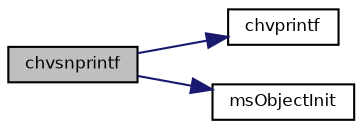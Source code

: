digraph "chvsnprintf"
{
  bgcolor="transparent";
  edge [fontname="Helvetica",fontsize="8",labelfontname="Helvetica",labelfontsize="8"];
  node [fontname="Helvetica",fontsize="8",shape=record];
  rankdir="LR";
  Node7 [label="chvsnprintf",height=0.2,width=0.4,color="black", fillcolor="grey75", style="filled", fontcolor="black"];
  Node7 -> Node8 [color="midnightblue",fontsize="8",style="solid",fontname="Helvetica"];
  Node8 [label="chvprintf",height=0.2,width=0.4,color="black",URL="$group___h_a_l___c_h_p_r_i_n_t_f.html#ga91985b136a3f66e9110034cecae60242",tooltip="System formatted output function. "];
  Node7 -> Node9 [color="midnightblue",fontsize="8",style="solid",fontname="Helvetica"];
  Node9 [label="msObjectInit",height=0.2,width=0.4,color="black",URL="$group___h_a_l___m_e_m_o_r_y___s_t_r_e_a_m_s.html#gac6c4df5591b95b17517fa9a53c3cf120",tooltip="Memory stream object initialization. "];
}
